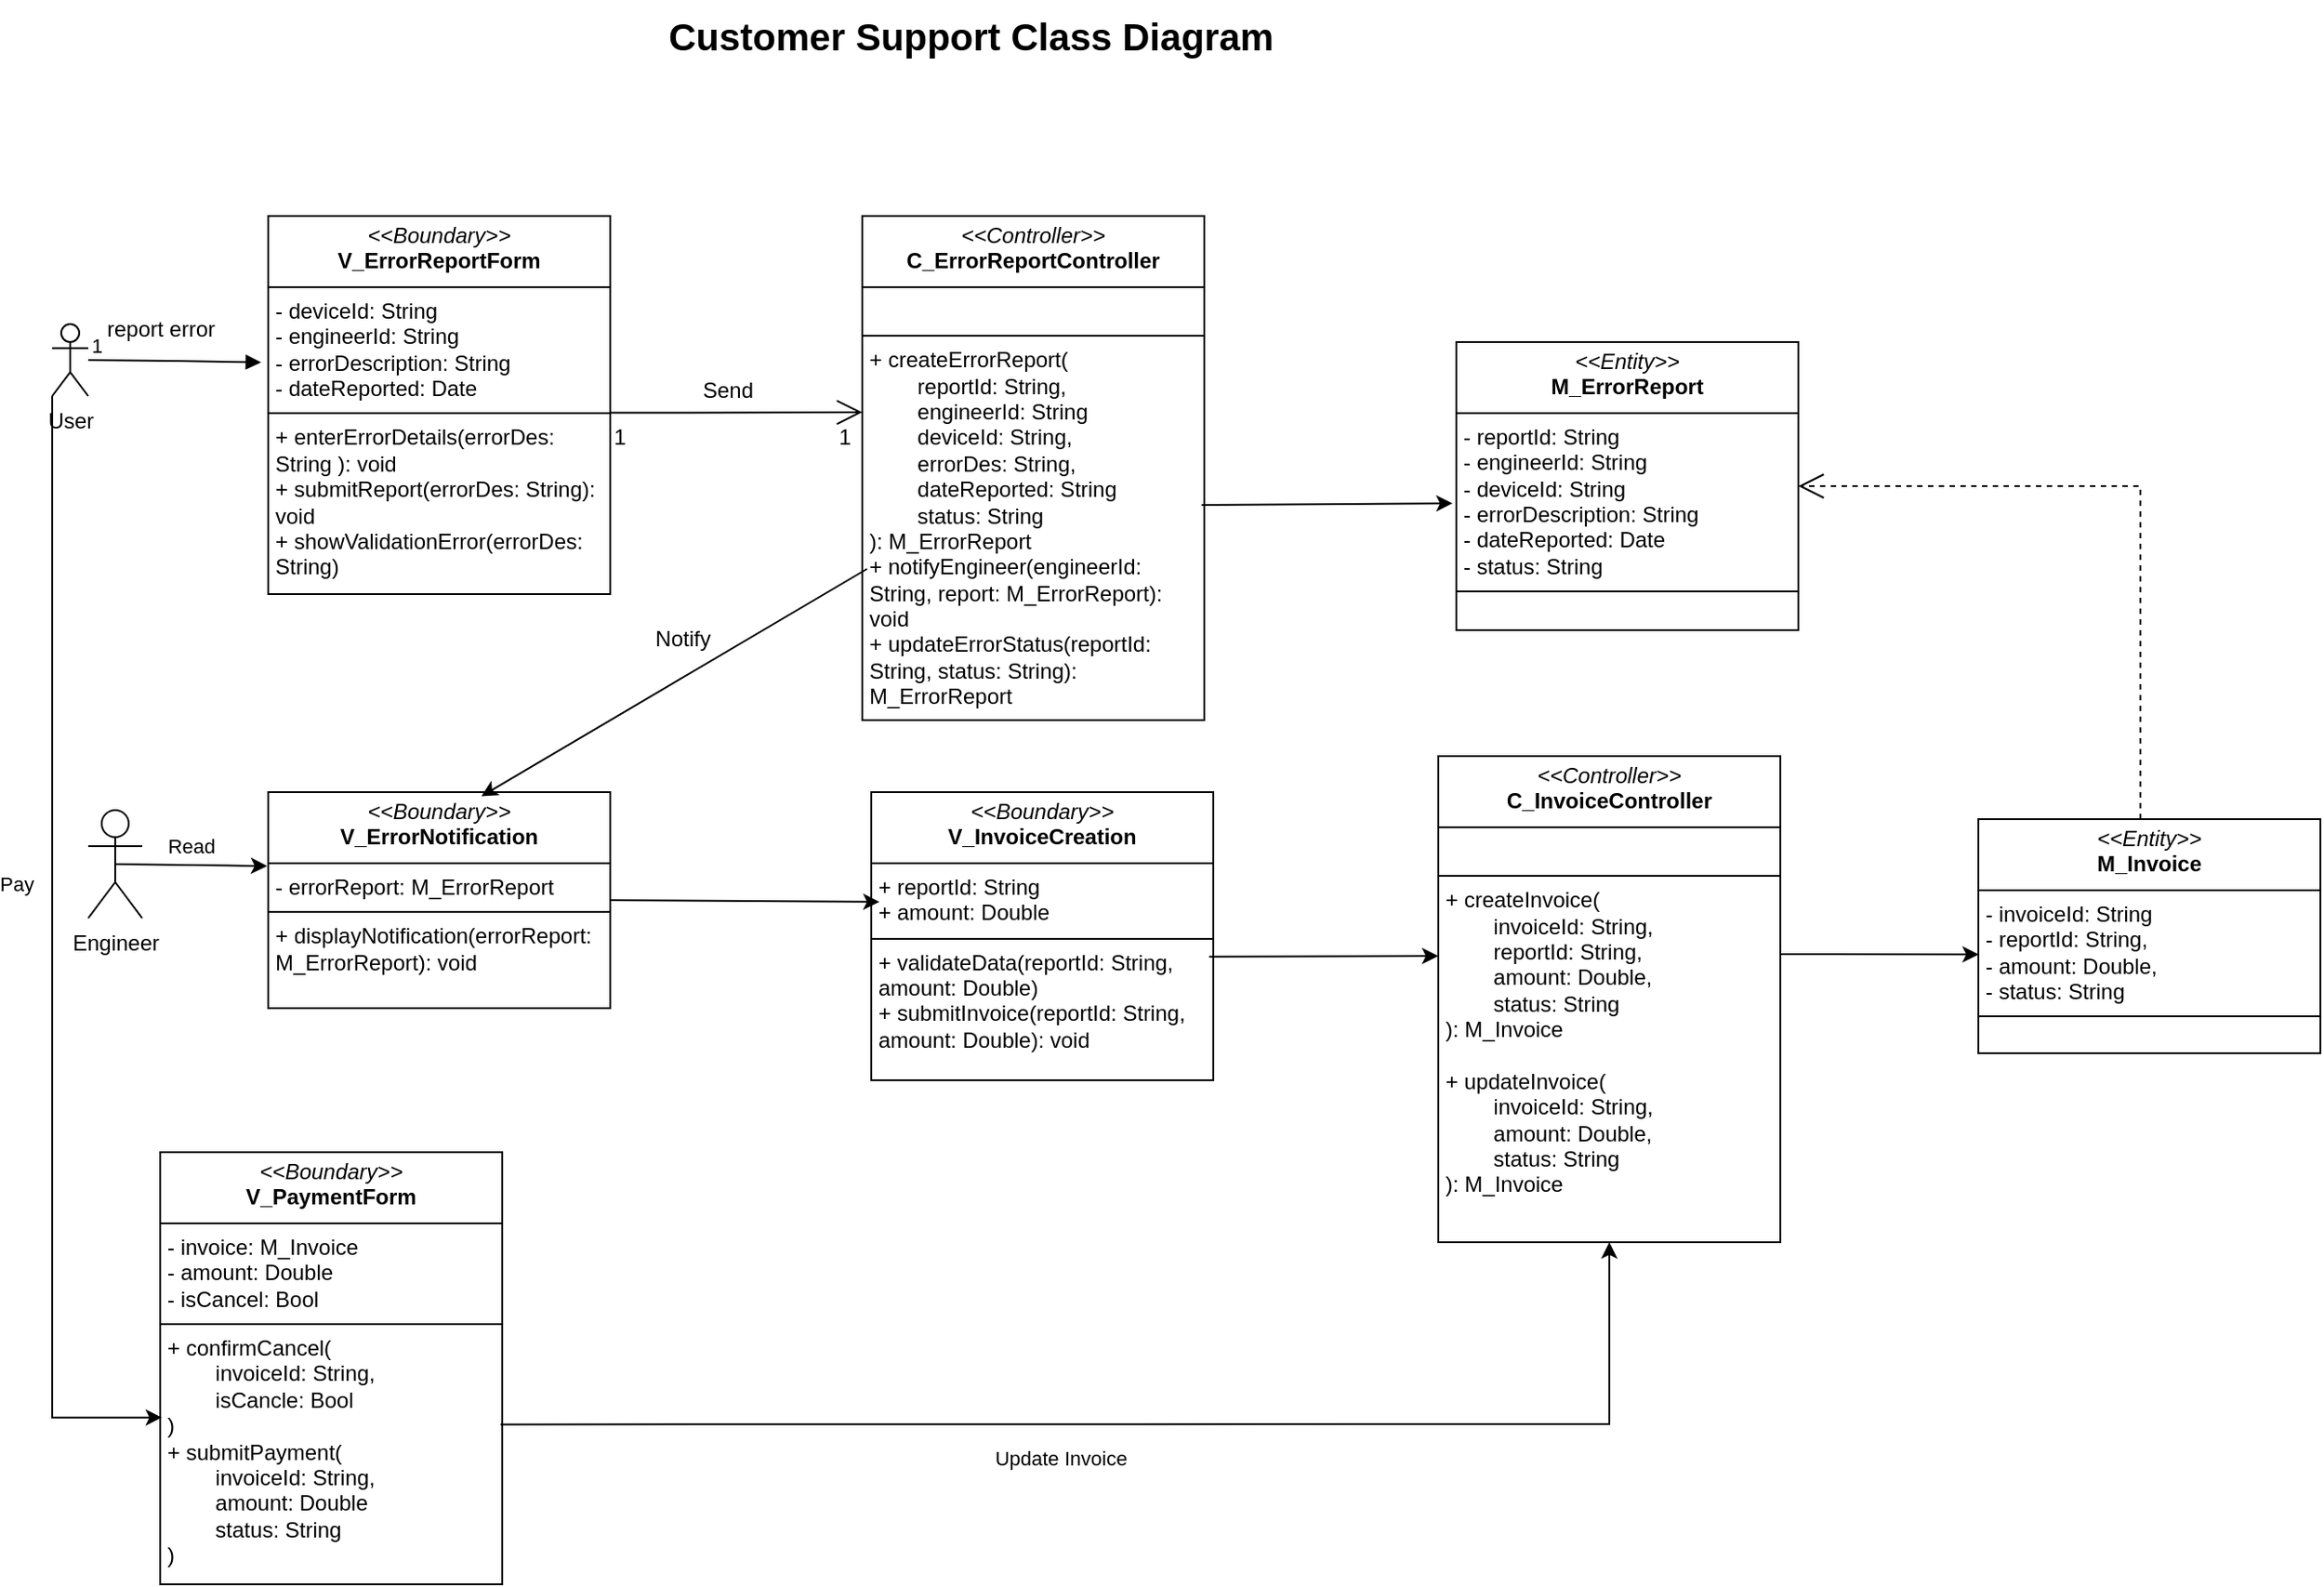 <mxfile version="26.2.15">
  <diagram name="Trang-1" id="SSM3Go12jD-BQ2z5Fhms">
    <mxGraphModel dx="1737" dy="878" grid="1" gridSize="10" guides="1" tooltips="1" connect="1" arrows="1" fold="1" page="1" pageScale="1" pageWidth="827" pageHeight="1169" math="0" shadow="0">
      <root>
        <mxCell id="0" />
        <mxCell id="1" parent="0" />
        <mxCell id="hJCaLVqS079RPIWuSabh-1" value="&lt;div&gt;&lt;font style=&quot;font-size: 21px;&quot;&gt;&lt;b&gt;Customer Support Class Diagram&lt;/b&gt;&lt;/font&gt;&lt;/div&gt;" style="text;html=1;align=center;verticalAlign=middle;resizable=0;points=[];autosize=1;strokeColor=none;fillColor=none;" vertex="1" parent="1">
          <mxGeometry x="560" y="70" width="360" height="40" as="geometry" />
        </mxCell>
        <mxCell id="hJCaLVqS079RPIWuSabh-2" value="User&lt;div&gt;&lt;br&gt;&lt;/div&gt;" style="shape=umlActor;verticalLabelPosition=bottom;verticalAlign=top;html=1;" vertex="1" parent="1">
          <mxGeometry x="230" y="250" width="20" height="40" as="geometry" />
        </mxCell>
        <mxCell id="hJCaLVqS079RPIWuSabh-3" value="&lt;p style=&quot;margin:0px;margin-top:4px;text-align:center;&quot;&gt;&lt;i&gt;&amp;lt;&amp;lt;Boundary&amp;gt;&amp;gt;&lt;/i&gt;&lt;br&gt;&lt;b&gt;V_&lt;/b&gt;&lt;span style=&quot;background-color: transparent; color: light-dark(rgb(0, 0, 0), rgb(255, 255, 255)); text-align: left;&quot;&gt;&lt;b&gt;ErrorReportForm&lt;/b&gt;&lt;/span&gt;&lt;/p&gt;&lt;hr size=&quot;1&quot; style=&quot;border-style:solid;&quot;&gt;&lt;p style=&quot;margin:0px;margin-left:4px;&quot;&gt;&lt;span style=&quot;background-color: transparent; color: light-dark(rgb(0, 0, 0), rgb(255, 255, 255));&quot;&gt;- deviceId: String&lt;/span&gt;&lt;/p&gt;&lt;p style=&quot;margin:0px;margin-left:4px;&quot;&gt;&lt;span style=&quot;background-color: transparent; color: light-dark(rgb(0, 0, 0), rgb(255, 255, 255));&quot;&gt;- engineerId: String&lt;/span&gt;&lt;/p&gt;&lt;p style=&quot;margin:0px;margin-left:4px;&quot;&gt;&lt;span style=&quot;background-color: transparent; color: light-dark(rgb(0, 0, 0), rgb(255, 255, 255));&quot;&gt;- errorDescription: String&lt;/span&gt;&lt;/p&gt;&lt;p style=&quot;margin:0px;margin-left:4px;&quot;&gt;- dateReported: Date&lt;/p&gt;&lt;hr size=&quot;1&quot; style=&quot;border-style:solid;&quot;&gt;&lt;p style=&quot;margin:0px;margin-left:4px;&quot;&gt;+ enterErrorDetails(errorDes: String ): void&lt;br&gt;+ submitReport(errorDes: String): void&lt;/p&gt;&lt;p style=&quot;margin:0px;margin-left:4px;&quot;&gt;+ showValidationError(errorDes: String)&lt;/p&gt;" style="verticalAlign=top;align=left;overflow=fill;html=1;whiteSpace=wrap;" vertex="1" parent="1">
          <mxGeometry x="350" y="190" width="190" height="210" as="geometry" />
        </mxCell>
        <mxCell id="hJCaLVqS079RPIWuSabh-4" value="&lt;p style=&quot;margin:0px;margin-top:4px;text-align:center;&quot;&gt;&lt;i&gt;&amp;lt;&amp;lt;Controller&amp;gt;&amp;gt;&lt;/i&gt;&lt;br&gt;&lt;b&gt;C_&lt;/b&gt;&lt;span style=&quot;background-color: transparent; color: light-dark(rgb(0, 0, 0), rgb(255, 255, 255)); text-align: left;&quot;&gt;&lt;b&gt;ErrorReportController&lt;/b&gt;&lt;/span&gt;&lt;/p&gt;&lt;hr size=&quot;1&quot; style=&quot;border-style:solid;&quot;&gt;&lt;p style=&quot;margin:0px;margin-left:4px;&quot;&gt;&lt;br&gt;&lt;/p&gt;&lt;hr size=&quot;1&quot; style=&quot;border-style:solid;&quot;&gt;&lt;p style=&quot;margin:0px;margin-left:4px;&quot;&gt;+&amp;nbsp;&lt;span style=&quot;background-color: transparent; color: light-dark(rgb(0, 0, 0), rgb(255, 255, 255));&quot;&gt;createErrorReport(&lt;/span&gt;&lt;/p&gt;&lt;p style=&quot;margin:0px;margin-left:4px;&quot;&gt;&lt;span style=&quot;background-color: transparent; color: light-dark(rgb(0, 0, 0), rgb(255, 255, 255));&quot;&gt;&lt;span style=&quot;white-space: pre;&quot;&gt;&#x9;&lt;/span&gt;reportId: String,&lt;br&gt;&lt;/span&gt;&lt;/p&gt;&lt;p style=&quot;margin:0px;margin-left:4px;&quot;&gt;&lt;span style=&quot;background-color: transparent; color: light-dark(rgb(0, 0, 0), rgb(255, 255, 255));&quot;&gt;&lt;span style=&quot;white-space: pre;&quot;&gt;&#x9;&lt;/span&gt;engineerId: String&lt;br&gt;&lt;/span&gt;&lt;/p&gt;&lt;p style=&quot;margin:0px;margin-left:4px;&quot;&gt;&lt;span style=&quot;background-color: transparent; color: light-dark(rgb(0, 0, 0), rgb(255, 255, 255));&quot;&gt;&lt;span style=&quot;white-space: pre;&quot;&gt;&#x9;&lt;/span&gt;deviceId: String,&lt;br&gt;&lt;/span&gt;&lt;/p&gt;&lt;p style=&quot;margin:0px;margin-left:4px;&quot;&gt;&lt;span style=&quot;background-color: transparent; color: light-dark(rgb(0, 0, 0), rgb(255, 255, 255));&quot;&gt;&lt;span style=&quot;white-space: pre;&quot;&gt;&#x9;&lt;/span&gt;errorDes: String,&lt;br&gt;&lt;/span&gt;&lt;/p&gt;&lt;p style=&quot;margin:0px;margin-left:4px;&quot;&gt;&lt;span style=&quot;white-space: pre;&quot;&gt;&#x9;&lt;/span&gt;dateReported: String&lt;br&gt;&lt;/p&gt;&lt;p style=&quot;margin:0px;margin-left:4px;&quot;&gt;&lt;span style=&quot;white-space: pre;&quot;&gt;&#x9;&lt;/span&gt;status: String&lt;br&gt;&lt;/p&gt;&lt;p style=&quot;margin:0px;margin-left:4px;&quot;&gt;&lt;span style=&quot;background-color: transparent; color: light-dark(rgb(0, 0, 0), rgb(255, 255, 255));&quot;&gt;): M_ErrorReport&lt;/span&gt;&lt;/p&gt;&lt;p style=&quot;margin:0px;margin-left:4px;&quot;&gt;&lt;span style=&quot;background-color: transparent; color: light-dark(rgb(0, 0, 0), rgb(255, 255, 255));&quot;&gt;+ notifyEngineer(engineerId: String, report: M_ErrorReport): void&amp;nbsp;&lt;/span&gt;&lt;/p&gt;&lt;p style=&quot;margin:0px;margin-left:4px;&quot;&gt;&lt;span style=&quot;background-color: transparent; color: light-dark(rgb(0, 0, 0), rgb(255, 255, 255));&quot;&gt;+ updateErrorStatus(reportId: String, status: String): M_ErrorReport&lt;/span&gt;&lt;/p&gt;" style="verticalAlign=top;align=left;overflow=fill;html=1;whiteSpace=wrap;" vertex="1" parent="1">
          <mxGeometry x="680" y="190" width="190" height="280" as="geometry" />
        </mxCell>
        <mxCell id="hJCaLVqS079RPIWuSabh-5" value="&lt;p style=&quot;margin:0px;margin-top:4px;text-align:center;&quot;&gt;&lt;i&gt;&amp;lt;&amp;lt;Entity&amp;gt;&amp;gt;&lt;/i&gt;&lt;br&gt;&lt;b&gt;M_ErrorReport&lt;/b&gt;&lt;/p&gt;&lt;hr size=&quot;1&quot; style=&quot;border-style:solid;&quot;&gt;&lt;p style=&quot;margin:0px;margin-left:4px;&quot;&gt;- reportId: String&lt;/p&gt;&lt;p style=&quot;margin:0px;margin-left:4px;&quot;&gt;- engineerId: String&lt;/p&gt;&lt;p style=&quot;margin:0px;margin-left:4px;&quot;&gt;- deviceId: String&lt;/p&gt;&lt;p style=&quot;margin:0px;margin-left:4px;&quot;&gt;- errorDescription: String&lt;/p&gt;&lt;p style=&quot;margin:0px;margin-left:4px;&quot;&gt;- dateReported: Date&lt;/p&gt;&lt;p style=&quot;margin:0px;margin-left:4px;&quot;&gt;- status: String&lt;/p&gt;&lt;hr size=&quot;1&quot; style=&quot;border-style:solid;&quot;&gt;&lt;p style=&quot;margin:0px;margin-left:4px;&quot;&gt;&lt;br&gt;&lt;/p&gt;" style="verticalAlign=top;align=left;overflow=fill;html=1;whiteSpace=wrap;" vertex="1" parent="1">
          <mxGeometry x="1010" y="260" width="190" height="160" as="geometry" />
        </mxCell>
        <mxCell id="hJCaLVqS079RPIWuSabh-6" value="&lt;p style=&quot;margin:0px;margin-top:4px;text-align:center;&quot;&gt;&lt;i&gt;&amp;lt;&amp;lt;Boundary&amp;gt;&amp;gt;&lt;/i&gt;&lt;br&gt;&lt;b&gt;V_ErrorNotification&lt;/b&gt;&lt;/p&gt;&lt;hr size=&quot;1&quot; style=&quot;border-style:solid;&quot;&gt;&lt;p style=&quot;margin:0px;margin-left:4px;&quot;&gt;- errorReport: M_ErrorReport&lt;/p&gt;&lt;hr size=&quot;1&quot; style=&quot;border-style:solid;&quot;&gt;&lt;p style=&quot;margin:0px;margin-left:4px;&quot;&gt;+ displayNotification(errorReport: M_ErrorReport): void&lt;/p&gt;" style="verticalAlign=top;align=left;overflow=fill;html=1;whiteSpace=wrap;" vertex="1" parent="1">
          <mxGeometry x="350" y="510" width="190" height="120" as="geometry" />
        </mxCell>
        <mxCell id="hJCaLVqS079RPIWuSabh-7" value="&lt;p style=&quot;margin:0px;margin-top:4px;text-align:center;&quot;&gt;&lt;i&gt;&amp;lt;&amp;lt;Boundary&amp;gt;&amp;gt;&lt;/i&gt;&lt;br&gt;&lt;b&gt;V_InvoiceCreation&lt;/b&gt;&lt;/p&gt;&lt;hr size=&quot;1&quot; style=&quot;border-style:solid;&quot;&gt;&lt;p style=&quot;margin:0px;margin-left:4px;&quot;&gt;+ reportId: String&lt;/p&gt;&lt;p style=&quot;margin:0px;margin-left:4px;&quot;&gt;+ amount: Double&lt;/p&gt;&lt;hr size=&quot;1&quot; style=&quot;border-style:solid;&quot;&gt;&lt;p style=&quot;margin:0px;margin-left:4px;&quot;&gt;+ validateData(reportId: String, amount: Double)&lt;/p&gt;&lt;p style=&quot;margin:0px;margin-left:4px;&quot;&gt;+ submitInvoice(reportId: String, amount: Double): void&lt;/p&gt;" style="verticalAlign=top;align=left;overflow=fill;html=1;whiteSpace=wrap;" vertex="1" parent="1">
          <mxGeometry x="685" y="510" width="190" height="160" as="geometry" />
        </mxCell>
        <mxCell id="hJCaLVqS079RPIWuSabh-8" value="&lt;p style=&quot;margin:0px;margin-top:4px;text-align:center;&quot;&gt;&lt;i&gt;&amp;lt;&amp;lt;Entity&amp;gt;&amp;gt;&lt;/i&gt;&lt;br&gt;&lt;b&gt;M_Invoice&lt;/b&gt;&lt;/p&gt;&lt;hr size=&quot;1&quot; style=&quot;border-style:solid;&quot;&gt;&lt;p style=&quot;margin:0px;margin-left:4px;&quot;&gt;- invoiceId: String&lt;/p&gt;&lt;p style=&quot;margin:0px;margin-left:4px;&quot;&gt;- reportId: String,&lt;/p&gt;&lt;p style=&quot;margin:0px;margin-left:4px;&quot;&gt;- amount: Double,&lt;/p&gt;&lt;p style=&quot;margin:0px;margin-left:4px;&quot;&gt;- status: String&lt;/p&gt;&lt;hr size=&quot;1&quot; style=&quot;border-style:solid;&quot;&gt;&lt;p style=&quot;margin:0px;margin-left:4px;&quot;&gt;&lt;br&gt;&lt;/p&gt;" style="verticalAlign=top;align=left;overflow=fill;html=1;whiteSpace=wrap;" vertex="1" parent="1">
          <mxGeometry x="1300" y="525" width="190" height="130" as="geometry" />
        </mxCell>
        <mxCell id="hJCaLVqS079RPIWuSabh-9" value="&lt;p style=&quot;margin:0px;margin-top:4px;text-align:center;&quot;&gt;&lt;i&gt;&amp;lt;&amp;lt;Controller&amp;gt;&amp;gt;&lt;/i&gt;&lt;br&gt;&lt;b&gt;C_InvoiceController&lt;/b&gt;&lt;/p&gt;&lt;hr size=&quot;1&quot; style=&quot;border-style:solid;&quot;&gt;&lt;p style=&quot;margin:0px;margin-left:4px;&quot;&gt;&lt;br&gt;&lt;/p&gt;&lt;hr size=&quot;1&quot; style=&quot;border-style:solid;&quot;&gt;&lt;p style=&quot;margin:0px;margin-left:4px;&quot;&gt;+ createInvoice(&lt;/p&gt;&lt;p style=&quot;margin:0px;margin-left:4px;&quot;&gt;&lt;span style=&quot;white-space: pre;&quot;&gt;&#x9;&lt;/span&gt;invoiceId: String,&lt;br&gt;&lt;/p&gt;&lt;p style=&quot;margin:0px;margin-left:4px;&quot;&gt;&lt;span style=&quot;white-space: pre;&quot;&gt;&#x9;&lt;/span&gt;reportId: String,&lt;br&gt;&lt;/p&gt;&lt;p style=&quot;margin:0px;margin-left:4px;&quot;&gt;&lt;span style=&quot;white-space: pre;&quot;&gt;&#x9;&lt;/span&gt;amount: Double,&lt;br&gt;&lt;/p&gt;&lt;p style=&quot;margin:0px;margin-left:4px;&quot;&gt;&lt;span style=&quot;white-space: pre;&quot;&gt;&#x9;&lt;/span&gt;status: String&lt;br&gt;&lt;/p&gt;&lt;p style=&quot;margin:0px;margin-left:4px;&quot;&gt;): M_Invoice&lt;/p&gt;&lt;p style=&quot;margin:0px;margin-left:4px;&quot;&gt;&lt;br&gt;&lt;/p&gt;&lt;p style=&quot;margin:0px;margin-left:4px;&quot;&gt;+ updateInvoice(&lt;/p&gt;&lt;p style=&quot;margin:0px;margin-left:4px;&quot;&gt;&lt;span style=&quot;white-space: pre;&quot;&gt;&#x9;&lt;/span&gt;invoiceId: String,&lt;br&gt;&lt;/p&gt;&lt;p style=&quot;margin:0px;margin-left:4px;&quot;&gt;&lt;span style=&quot;white-space: pre;&quot;&gt;&#x9;&lt;/span&gt;amount: Double,&lt;br&gt;&lt;/p&gt;&lt;p style=&quot;margin:0px;margin-left:4px;&quot;&gt;&lt;span style=&quot;white-space: pre;&quot;&gt;&#x9;&lt;/span&gt;status: String&lt;br&gt;&lt;/p&gt;&lt;p style=&quot;margin:0px;margin-left:4px;&quot;&gt;): M_Invoice&lt;/p&gt;" style="verticalAlign=top;align=left;overflow=fill;html=1;whiteSpace=wrap;" vertex="1" parent="1">
          <mxGeometry x="1000" y="490" width="190" height="270" as="geometry" />
        </mxCell>
        <mxCell id="hJCaLVqS079RPIWuSabh-10" value="&lt;p style=&quot;margin:0px;margin-top:4px;text-align:center;&quot;&gt;&lt;i&gt;&amp;lt;&amp;lt;Boundary&amp;gt;&amp;gt;&lt;/i&gt;&lt;br&gt;&lt;b&gt;V_PaymentForm&lt;/b&gt;&lt;/p&gt;&lt;hr size=&quot;1&quot; style=&quot;border-style:solid;&quot;&gt;&lt;p style=&quot;margin:0px;margin-left:4px;&quot;&gt;- invoice: M_Invoice&lt;br&gt;- amount: Double&lt;/p&gt;&lt;p style=&quot;margin:0px;margin-left:4px;&quot;&gt;- isCancel: Bool&lt;/p&gt;&lt;hr size=&quot;1&quot; style=&quot;border-style:solid;&quot;&gt;&lt;p style=&quot;margin:0px;margin-left:4px;&quot;&gt;+ confirmCancel(&amp;nbsp;&lt;/p&gt;&lt;p style=&quot;margin:0px;margin-left:4px;&quot;&gt;&lt;span style=&quot;white-space: pre;&quot;&gt;&#x9;&lt;/span&gt;invoiceId: String,&lt;br&gt;&lt;/p&gt;&lt;p style=&quot;margin:0px;margin-left:4px;&quot;&gt;&lt;span style=&quot;white-space: pre;&quot;&gt;&#x9;&lt;/span&gt;isCancle: Bool&lt;br&gt;&lt;/p&gt;&lt;p style=&quot;margin:0px;margin-left:4px;&quot;&gt;)&lt;br&gt;+ submitPayment(&lt;/p&gt;&lt;p style=&quot;margin:0px;margin-left:4px;&quot;&gt;&lt;span style=&quot;white-space: pre;&quot;&gt;&#x9;&lt;/span&gt;invoiceId: String,&lt;br&gt;&lt;/p&gt;&lt;p style=&quot;margin:0px;margin-left:4px;&quot;&gt;&lt;span style=&quot;white-space: pre;&quot;&gt;&#x9;&lt;/span&gt;amount: Double&lt;br&gt;&lt;/p&gt;&lt;p style=&quot;margin:0px;margin-left:4px;&quot;&gt;&lt;span style=&quot;white-space: pre;&quot;&gt;&#x9;&lt;/span&gt;status: String&lt;br&gt;&lt;/p&gt;&lt;p style=&quot;margin:0px;margin-left:4px;&quot;&gt;)&lt;/p&gt;" style="verticalAlign=top;align=left;overflow=fill;html=1;whiteSpace=wrap;" vertex="1" parent="1">
          <mxGeometry x="290" y="710" width="190" height="240" as="geometry" />
        </mxCell>
        <mxCell id="hJCaLVqS079RPIWuSabh-11" value="" style="endArrow=block;endFill=1;html=1;edgeStyle=orthogonalEdgeStyle;align=left;verticalAlign=top;rounded=0;entryX=-0.021;entryY=0.387;entryDx=0;entryDy=0;entryPerimeter=0;" edge="1" parent="1" target="hJCaLVqS079RPIWuSabh-3">
          <mxGeometry x="-1" relative="1" as="geometry">
            <mxPoint x="250" y="270" as="sourcePoint" />
            <mxPoint x="340" y="270" as="targetPoint" />
          </mxGeometry>
        </mxCell>
        <mxCell id="hJCaLVqS079RPIWuSabh-12" value="1" style="edgeLabel;resizable=0;html=1;align=left;verticalAlign=bottom;" connectable="0" vertex="1" parent="hJCaLVqS079RPIWuSabh-11">
          <mxGeometry x="-1" relative="1" as="geometry" />
        </mxCell>
        <mxCell id="hJCaLVqS079RPIWuSabh-13" value="report error" style="text;html=1;align=center;verticalAlign=middle;resizable=0;points=[];autosize=1;strokeColor=none;fillColor=none;" vertex="1" parent="1">
          <mxGeometry x="250" y="238" width="80" height="30" as="geometry" />
        </mxCell>
        <mxCell id="hJCaLVqS079RPIWuSabh-14" value="Send" style="text;html=1;align=center;verticalAlign=middle;resizable=0;points=[];autosize=1;strokeColor=none;fillColor=none;" vertex="1" parent="1">
          <mxGeometry x="580" y="272" width="50" height="30" as="geometry" />
        </mxCell>
        <mxCell id="hJCaLVqS079RPIWuSabh-15" value="1" style="text;html=1;align=center;verticalAlign=middle;resizable=0;points=[];autosize=1;strokeColor=none;fillColor=none;" vertex="1" parent="1">
          <mxGeometry x="655" y="298" width="30" height="30" as="geometry" />
        </mxCell>
        <mxCell id="hJCaLVqS079RPIWuSabh-16" value="1" style="text;html=1;align=center;verticalAlign=middle;resizable=0;points=[];autosize=1;strokeColor=none;fillColor=none;" vertex="1" parent="1">
          <mxGeometry x="530" y="298" width="30" height="30" as="geometry" />
        </mxCell>
        <mxCell id="hJCaLVqS079RPIWuSabh-17" value="" style="endArrow=open;endFill=1;endSize=12;html=1;rounded=0;" edge="1" parent="1">
          <mxGeometry width="160" relative="1" as="geometry">
            <mxPoint x="540" y="299.29" as="sourcePoint" />
            <mxPoint x="680" y="299" as="targetPoint" />
          </mxGeometry>
        </mxCell>
        <mxCell id="hJCaLVqS079RPIWuSabh-18" value="" style="endArrow=classic;html=1;rounded=0;entryX=-0.011;entryY=0.56;entryDx=0;entryDy=0;entryPerimeter=0;exitX=0.992;exitY=0.573;exitDx=0;exitDy=0;exitPerimeter=0;" edge="1" parent="1" source="hJCaLVqS079RPIWuSabh-4" target="hJCaLVqS079RPIWuSabh-5">
          <mxGeometry width="50" height="50" relative="1" as="geometry">
            <mxPoint x="770" y="460" as="sourcePoint" />
            <mxPoint x="820" y="410" as="targetPoint" />
          </mxGeometry>
        </mxCell>
        <mxCell id="hJCaLVqS079RPIWuSabh-19" value="" style="endArrow=classic;html=1;rounded=0;exitX=0.014;exitY=0.7;exitDx=0;exitDy=0;exitPerimeter=0;entryX=0.623;entryY=0.019;entryDx=0;entryDy=0;entryPerimeter=0;" edge="1" parent="1" source="hJCaLVqS079RPIWuSabh-4" target="hJCaLVqS079RPIWuSabh-6">
          <mxGeometry width="50" height="50" relative="1" as="geometry">
            <mxPoint x="770" y="530" as="sourcePoint" />
            <mxPoint x="820" y="480" as="targetPoint" />
          </mxGeometry>
        </mxCell>
        <mxCell id="hJCaLVqS079RPIWuSabh-20" value="Notify" style="text;html=1;align=center;verticalAlign=middle;resizable=0;points=[];autosize=1;strokeColor=none;fillColor=none;" vertex="1" parent="1">
          <mxGeometry x="555" y="410" width="50" height="30" as="geometry" />
        </mxCell>
        <mxCell id="hJCaLVqS079RPIWuSabh-21" value="Engineer" style="shape=umlActor;verticalLabelPosition=bottom;verticalAlign=top;html=1;outlineConnect=0;" vertex="1" parent="1">
          <mxGeometry x="250" y="520" width="30" height="60" as="geometry" />
        </mxCell>
        <mxCell id="hJCaLVqS079RPIWuSabh-22" value="" style="endArrow=classic;html=1;rounded=0;exitX=0.5;exitY=0.5;exitDx=0;exitDy=0;exitPerimeter=0;entryX=-0.003;entryY=0.342;entryDx=0;entryDy=0;entryPerimeter=0;" edge="1" parent="1" source="hJCaLVqS079RPIWuSabh-21" target="hJCaLVqS079RPIWuSabh-6">
          <mxGeometry width="50" height="50" relative="1" as="geometry">
            <mxPoint x="460" y="470" as="sourcePoint" />
            <mxPoint x="510" y="420" as="targetPoint" />
          </mxGeometry>
        </mxCell>
        <mxCell id="hJCaLVqS079RPIWuSabh-23" value="Read" style="edgeLabel;html=1;align=center;verticalAlign=middle;resizable=0;points=[];" vertex="1" connectable="0" parent="hJCaLVqS079RPIWuSabh-22">
          <mxGeometry x="0.251" y="1" relative="1" as="geometry">
            <mxPoint x="-11" y="-10" as="offset" />
          </mxGeometry>
        </mxCell>
        <mxCell id="hJCaLVqS079RPIWuSabh-24" value="" style="endArrow=classic;html=1;rounded=0;exitX=1;exitY=0.5;exitDx=0;exitDy=0;entryX=0.024;entryY=0.381;entryDx=0;entryDy=0;entryPerimeter=0;" edge="1" parent="1" source="hJCaLVqS079RPIWuSabh-6" target="hJCaLVqS079RPIWuSabh-7">
          <mxGeometry width="50" height="50" relative="1" as="geometry">
            <mxPoint x="710" y="600" as="sourcePoint" />
            <mxPoint x="760" y="550" as="targetPoint" />
          </mxGeometry>
        </mxCell>
        <mxCell id="hJCaLVqS079RPIWuSabh-25" value="" style="endArrow=classic;html=1;rounded=0;exitX=0.988;exitY=0.571;exitDx=0;exitDy=0;exitPerimeter=0;" edge="1" parent="1" source="hJCaLVqS079RPIWuSabh-7">
          <mxGeometry width="50" height="50" relative="1" as="geometry">
            <mxPoint x="750" y="650" as="sourcePoint" />
            <mxPoint x="1000" y="601" as="targetPoint" />
          </mxGeometry>
        </mxCell>
        <mxCell id="hJCaLVqS079RPIWuSabh-26" value="" style="endArrow=classic;html=1;rounded=0;exitX=0.988;exitY=0.571;exitDx=0;exitDy=0;exitPerimeter=0;entryX=0.001;entryY=0.578;entryDx=0;entryDy=0;entryPerimeter=0;" edge="1" parent="1" target="hJCaLVqS079RPIWuSabh-8">
          <mxGeometry width="50" height="50" relative="1" as="geometry">
            <mxPoint x="1190" y="600" as="sourcePoint" />
            <mxPoint x="1317" y="600" as="targetPoint" />
          </mxGeometry>
        </mxCell>
        <mxCell id="hJCaLVqS079RPIWuSabh-27" style="edgeStyle=orthogonalEdgeStyle;rounded=0;orthogonalLoop=1;jettySize=auto;html=1;exitX=0;exitY=1;exitDx=0;exitDy=0;exitPerimeter=0;entryX=0.005;entryY=0.614;entryDx=0;entryDy=0;entryPerimeter=0;" edge="1" parent="1" source="hJCaLVqS079RPIWuSabh-2" target="hJCaLVqS079RPIWuSabh-10">
          <mxGeometry relative="1" as="geometry" />
        </mxCell>
        <mxCell id="hJCaLVqS079RPIWuSabh-28" value="Pay" style="edgeLabel;html=1;align=center;verticalAlign=middle;resizable=0;points=[];" vertex="1" connectable="0" parent="hJCaLVqS079RPIWuSabh-27">
          <mxGeometry x="-0.1" y="-4" relative="1" as="geometry">
            <mxPoint x="-16" y="-12" as="offset" />
          </mxGeometry>
        </mxCell>
        <mxCell id="hJCaLVqS079RPIWuSabh-29" value="" style="endArrow=classic;html=1;rounded=0;exitX=0.995;exitY=0.63;exitDx=0;exitDy=0;exitPerimeter=0;entryX=0.5;entryY=1;entryDx=0;entryDy=0;" edge="1" parent="1" source="hJCaLVqS079RPIWuSabh-10" target="hJCaLVqS079RPIWuSabh-9">
          <mxGeometry width="50" height="50" relative="1" as="geometry">
            <mxPoint x="740" y="590" as="sourcePoint" />
            <mxPoint x="790" y="540" as="targetPoint" />
            <Array as="points">
              <mxPoint x="1095" y="861" />
            </Array>
          </mxGeometry>
        </mxCell>
        <mxCell id="hJCaLVqS079RPIWuSabh-30" value="Update Invoice" style="edgeLabel;html=1;align=center;verticalAlign=middle;resizable=0;points=[];" vertex="1" connectable="0" parent="hJCaLVqS079RPIWuSabh-29">
          <mxGeometry x="-0.129" y="-5" relative="1" as="geometry">
            <mxPoint x="-1" y="14" as="offset" />
          </mxGeometry>
        </mxCell>
        <mxCell id="hJCaLVqS079RPIWuSabh-31" value="" style="endArrow=open;endSize=12;dashed=1;html=1;rounded=0;entryX=1;entryY=0.5;entryDx=0;entryDy=0;" edge="1" parent="1" target="hJCaLVqS079RPIWuSabh-5">
          <mxGeometry width="160" relative="1" as="geometry">
            <mxPoint x="1390" y="525" as="sourcePoint" />
            <mxPoint x="1390" y="350" as="targetPoint" />
            <Array as="points">
              <mxPoint x="1390" y="340" />
            </Array>
          </mxGeometry>
        </mxCell>
      </root>
    </mxGraphModel>
  </diagram>
</mxfile>
